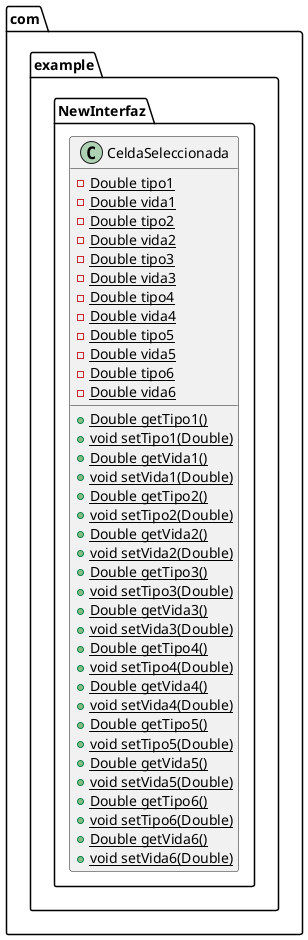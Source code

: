 @startuml
class com.example.NewInterfaz.CeldaSeleccionada {
- {static} Double tipo1
- {static} Double vida1
- {static} Double tipo2
- {static} Double vida2
- {static} Double tipo3
- {static} Double vida3
- {static} Double tipo4
- {static} Double vida4
- {static} Double tipo5
- {static} Double vida5
- {static} Double tipo6
- {static} Double vida6
+ {static} Double getTipo1()
+ {static} void setTipo1(Double)
+ {static} Double getVida1()
+ {static} void setVida1(Double)
+ {static} Double getTipo2()
+ {static} void setTipo2(Double)
+ {static} Double getVida2()
+ {static} void setVida2(Double)
+ {static} Double getTipo3()
+ {static} void setTipo3(Double)
+ {static} Double getVida3()
+ {static} void setVida3(Double)
+ {static} Double getTipo4()
+ {static} void setTipo4(Double)
+ {static} Double getVida4()
+ {static} void setVida4(Double)
+ {static} Double getTipo5()
+ {static} void setTipo5(Double)
+ {static} Double getVida5()
+ {static} void setVida5(Double)
+ {static} Double getTipo6()
+ {static} void setTipo6(Double)
+ {static} Double getVida6()
+ {static} void setVida6(Double)
}


@enduml